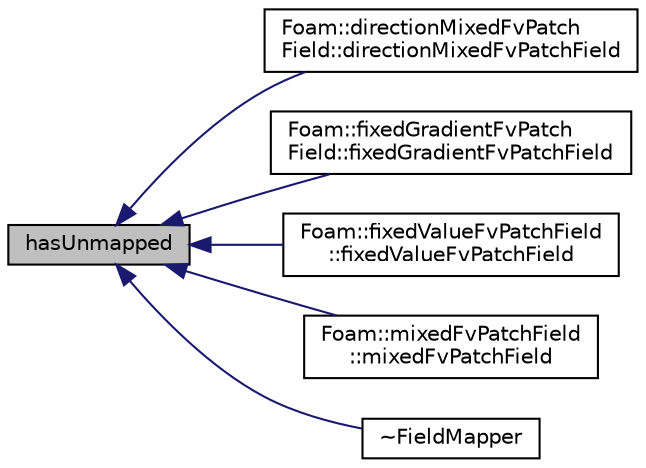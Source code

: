 digraph "hasUnmapped"
{
  bgcolor="transparent";
  edge [fontname="Helvetica",fontsize="10",labelfontname="Helvetica",labelfontsize="10"];
  node [fontname="Helvetica",fontsize="10",shape=record];
  rankdir="LR";
  Node1 [label="hasUnmapped",height=0.2,width=0.4,color="black", fillcolor="grey75", style="filled", fontcolor="black"];
  Node1 -> Node2 [dir="back",color="midnightblue",fontsize="10",style="solid",fontname="Helvetica"];
  Node2 [label="Foam::directionMixedFvPatch\lField::directionMixedFvPatchField",height=0.2,width=0.4,color="black",URL="$a00543.html#ad8ec3d5fbfdb19c5a782a361347e9f25",tooltip="Construct by mapping given directionMixedFvPatchField onto. "];
  Node1 -> Node3 [dir="back",color="midnightblue",fontsize="10",style="solid",fontname="Helvetica"];
  Node3 [label="Foam::fixedGradientFvPatch\lField::fixedGradientFvPatchField",height=0.2,width=0.4,color="black",URL="$a00821.html#a01cba32f3fd077cc07221d67fefefed7",tooltip="Construct by mapping the given fixedGradientFvPatchField. "];
  Node1 -> Node4 [dir="back",color="midnightblue",fontsize="10",style="solid",fontname="Helvetica"];
  Node4 [label="Foam::fixedValueFvPatchField\l::fixedValueFvPatchField",height=0.2,width=0.4,color="black",URL="$a00840.html#a4f2d833f3fcde3248b62cb8d329593a4",tooltip="Construct by mapping the given fixedValueFvPatchField<Type> "];
  Node1 -> Node5 [dir="back",color="midnightblue",fontsize="10",style="solid",fontname="Helvetica"];
  Node5 [label="Foam::mixedFvPatchField\l::mixedFvPatchField",height=0.2,width=0.4,color="black",URL="$a01517.html#ac46aaf15153853bcf3ff81bd5c9bcab1",tooltip="Construct by mapping the given mixedFvPatchField onto a new patch. "];
  Node1 -> Node6 [dir="back",color="midnightblue",fontsize="10",style="solid",fontname="Helvetica"];
  Node6 [label="~FieldMapper",height=0.2,width=0.4,color="black",URL="$a00766.html#a4b989c812c8915f39a8387bdb0ce7f79",tooltip="Destructor. "];
}
